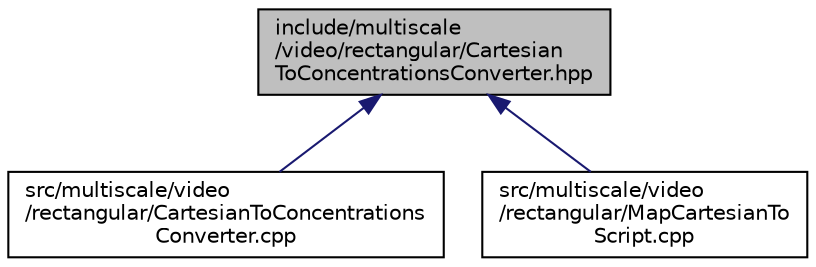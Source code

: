 digraph "include/multiscale/video/rectangular/CartesianToConcentrationsConverter.hpp"
{
  edge [fontname="Helvetica",fontsize="10",labelfontname="Helvetica",labelfontsize="10"];
  node [fontname="Helvetica",fontsize="10",shape=record];
  Node1 [label="include/multiscale\l/video/rectangular/Cartesian\lToConcentrationsConverter.hpp",height=0.2,width=0.4,color="black", fillcolor="grey75", style="filled" fontcolor="black"];
  Node1 -> Node2 [dir="back",color="midnightblue",fontsize="10",style="solid",fontname="Helvetica"];
  Node2 [label="src/multiscale/video\l/rectangular/CartesianToConcentrations\lConverter.cpp",height=0.2,width=0.4,color="black", fillcolor="white", style="filled",URL="$CartesianToConcentrationsConverter_8cpp.html"];
  Node1 -> Node3 [dir="back",color="midnightblue",fontsize="10",style="solid",fontname="Helvetica"];
  Node3 [label="src/multiscale/video\l/rectangular/MapCartesianTo\lScript.cpp",height=0.2,width=0.4,color="black", fillcolor="white", style="filled",URL="$MapCartesianToScript_8cpp.html"];
}

